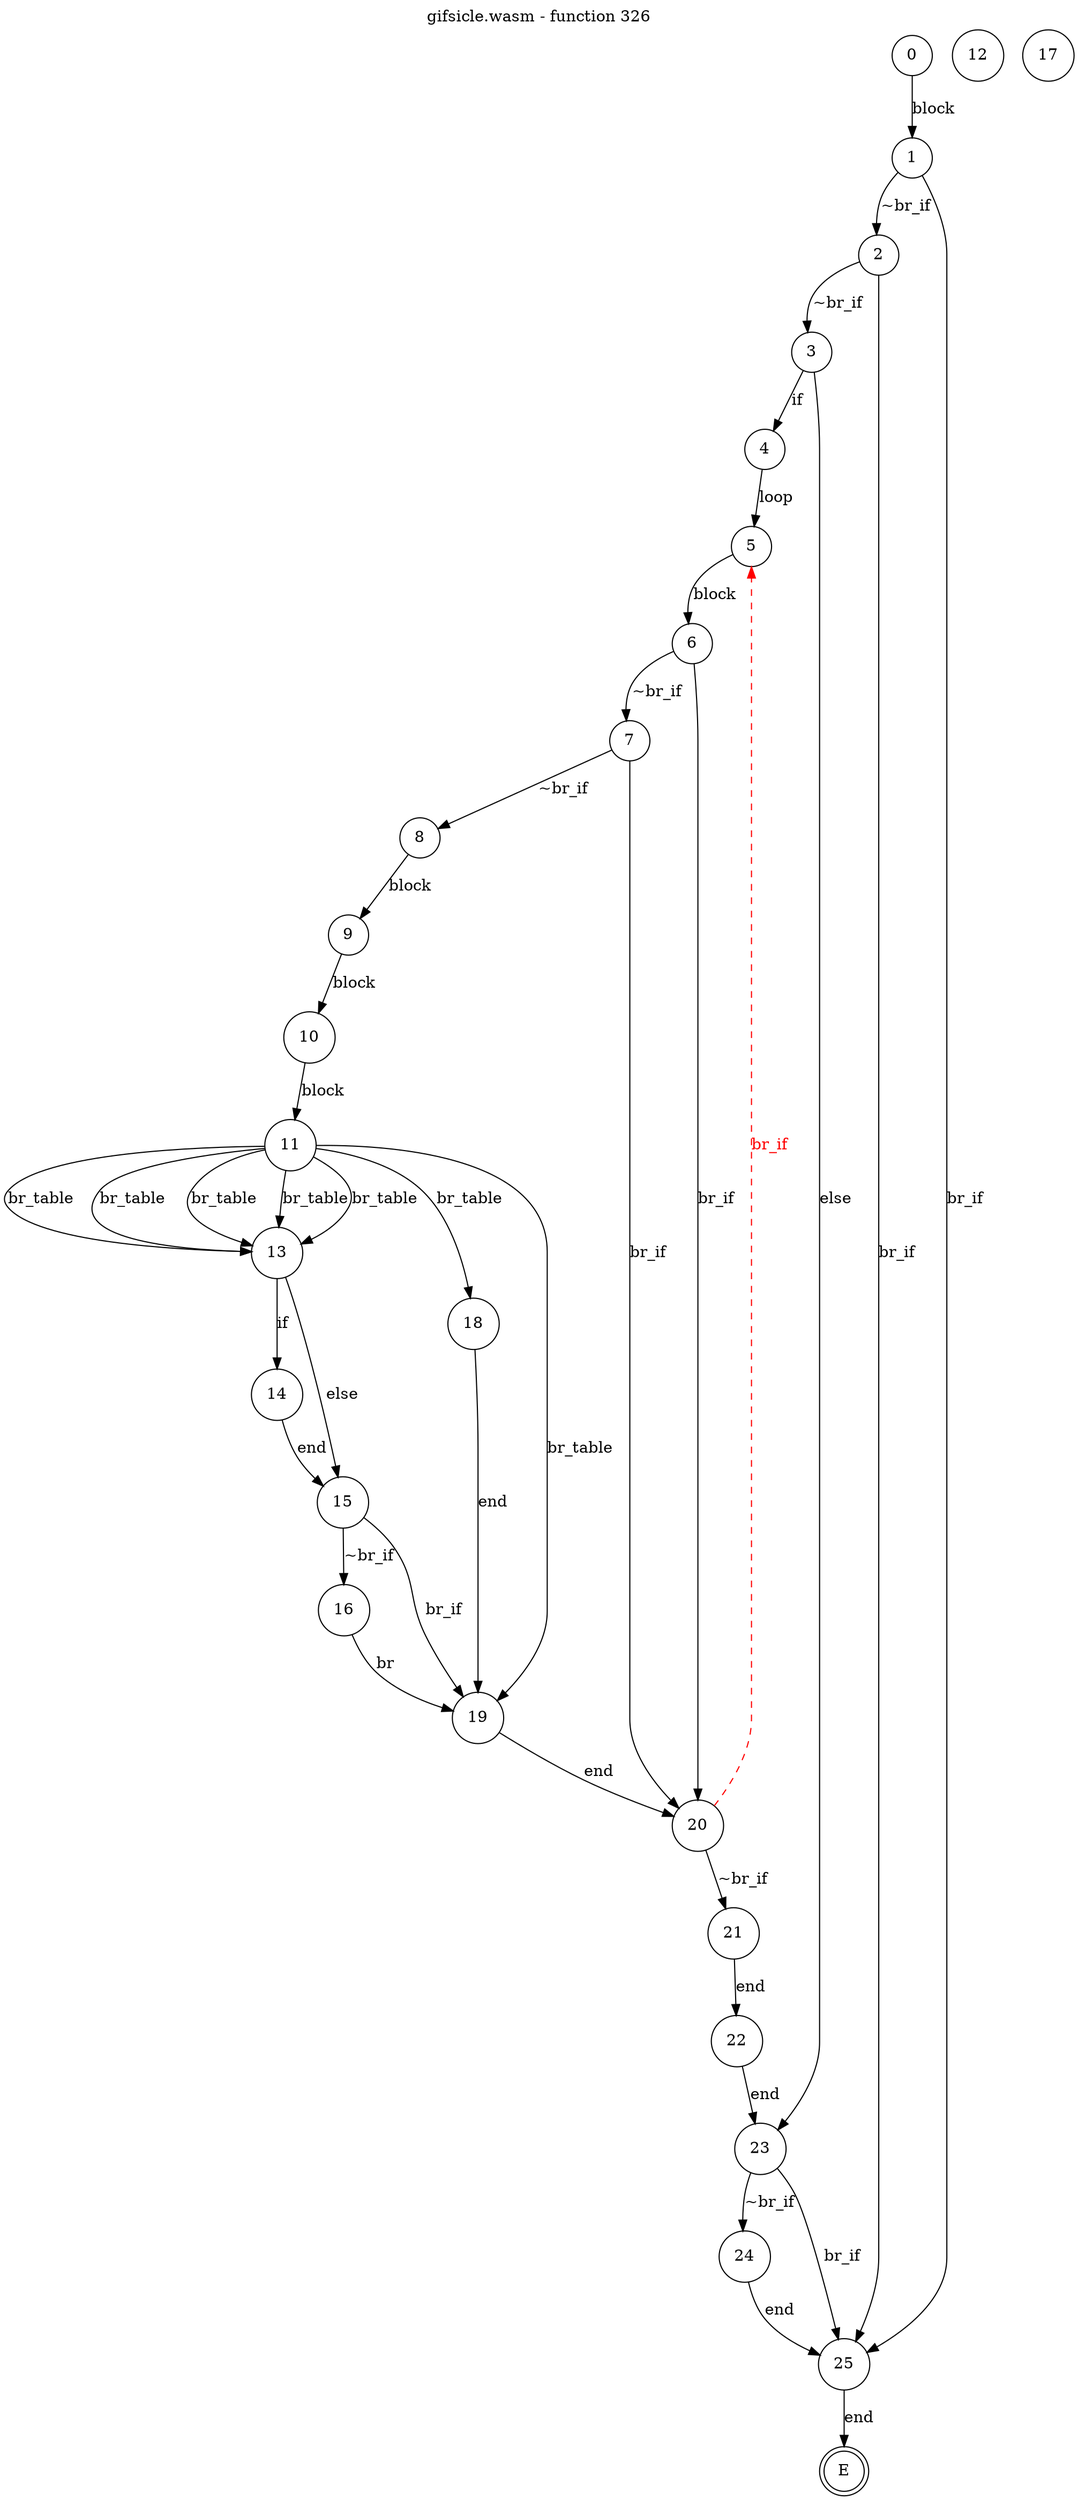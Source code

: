digraph finite_state_machine {
    label = "gifsicle.wasm - function 326"
    labelloc =  t
    labelfontsize = 16
    labelfontcolor = black
    labelfontname = "Helvetica"
    node [shape = doublecircle]; E ;
node [shape=circle, fontcolor=black, style="", label="0"]0
node [shape=circle, fontcolor=black, style="", label="1"]1
node [shape=circle, fontcolor=black, style="", label="2"]2
node [shape=circle, fontcolor=black, style="", label="3"]3
node [shape=circle, fontcolor=black, style="", label="4"]4
node [shape=circle, fontcolor=black, style="", label="5"]5
node [shape=circle, fontcolor=black, style="", label="6"]6
node [shape=circle, fontcolor=black, style="", label="7"]7
node [shape=circle, fontcolor=black, style="", label="8"]8
node [shape=circle, fontcolor=black, style="", label="9"]9
node [shape=circle, fontcolor=black, style="", label="10"]10
node [shape=circle, fontcolor=black, style="", label="11"]11
node [shape=circle, fontcolor=black, style="", label="12"]12
node [shape=circle, fontcolor=black, style="", label="13"]13
node [shape=circle, fontcolor=black, style="", label="14"]14
node [shape=circle, fontcolor=black, style="", label="15"]15
node [shape=circle, fontcolor=black, style="", label="16"]16
node [shape=circle, fontcolor=black, style="", label="17"]17
node [shape=circle, fontcolor=black, style="", label="18"]18
node [shape=circle, fontcolor=black, style="", label="19"]19
node [shape=circle, fontcolor=black, style="", label="20"]20
node [shape=circle, fontcolor=black, style="", label="21"]21
node [shape=circle, fontcolor=black, style="", label="22"]22
node [shape=circle, fontcolor=black, style="", label="23"]23
node [shape=circle, fontcolor=black, style="", label="24"]24
node [shape=circle, fontcolor=black, style="", label="25"]25
node [shape=circle, fontcolor=black, style="", label="E"]E
    0 -> 1[label="block"];
    1 -> 2[label="~br_if"];
    1 -> 25[label="br_if"];
    2 -> 3[label="~br_if"];
    2 -> 25[label="br_if"];
    3 -> 4[label="if"];
    3 -> 23[label="else"];
    4 -> 5[label="loop"];
    5 -> 6[label="block"];
    6 -> 7[label="~br_if"];
    6 -> 20[label="br_if"];
    7 -> 8[label="~br_if"];
    7 -> 20[label="br_if"];
    8 -> 9[label="block"];
    9 -> 10[label="block"];
    10 -> 11[label="block"];
    11 -> 13[label="br_table"];
    11 -> 13[label="br_table"];
    11 -> 13[label="br_table"];
    11 -> 13[label="br_table"];
    11 -> 18[label="br_table"];
    11 -> 13[label="br_table"];
    11 -> 19[label="br_table"];
    13 -> 14[label="if"];
    13 -> 15[label="else"];
    14 -> 15[label="end"];
    15 -> 16[label="~br_if"];
    15 -> 19[label="br_if"];
    16 -> 19[label="br"];
    18 -> 19[label="end"];
    19 -> 20[label="end"];
    20 -> 21[label="~br_if"];
    20 -> 5[style="dashed" color="red" fontcolor="red" label="br_if"];
    21 -> 22[label="end"];
    22 -> 23[label="end"];
    23 -> 24[label="~br_if"];
    23 -> 25[label="br_if"];
    24 -> 25[label="end"];
    25 -> E[label="end"];
}
